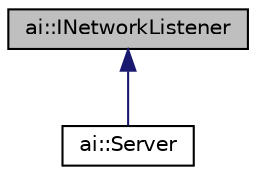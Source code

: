 digraph "ai::INetworkListener"
{
  edge [fontname="Helvetica",fontsize="10",labelfontname="Helvetica",labelfontsize="10"];
  node [fontname="Helvetica",fontsize="10",shape=record];
  Node1 [label="ai::INetworkListener",height=0.2,width=0.4,color="black", fillcolor="grey75", style="filled", fontcolor="black"];
  Node1 -> Node2 [dir="back",color="midnightblue",fontsize="10",style="solid",fontname="Helvetica"];
  Node2 [label="ai::Server",height=0.2,width=0.4,color="black", fillcolor="white", style="filled",URL="$classai_1_1Server.html",tooltip="The server can serialize the state of the AI and broadcast it to all connected clients. "];
}
